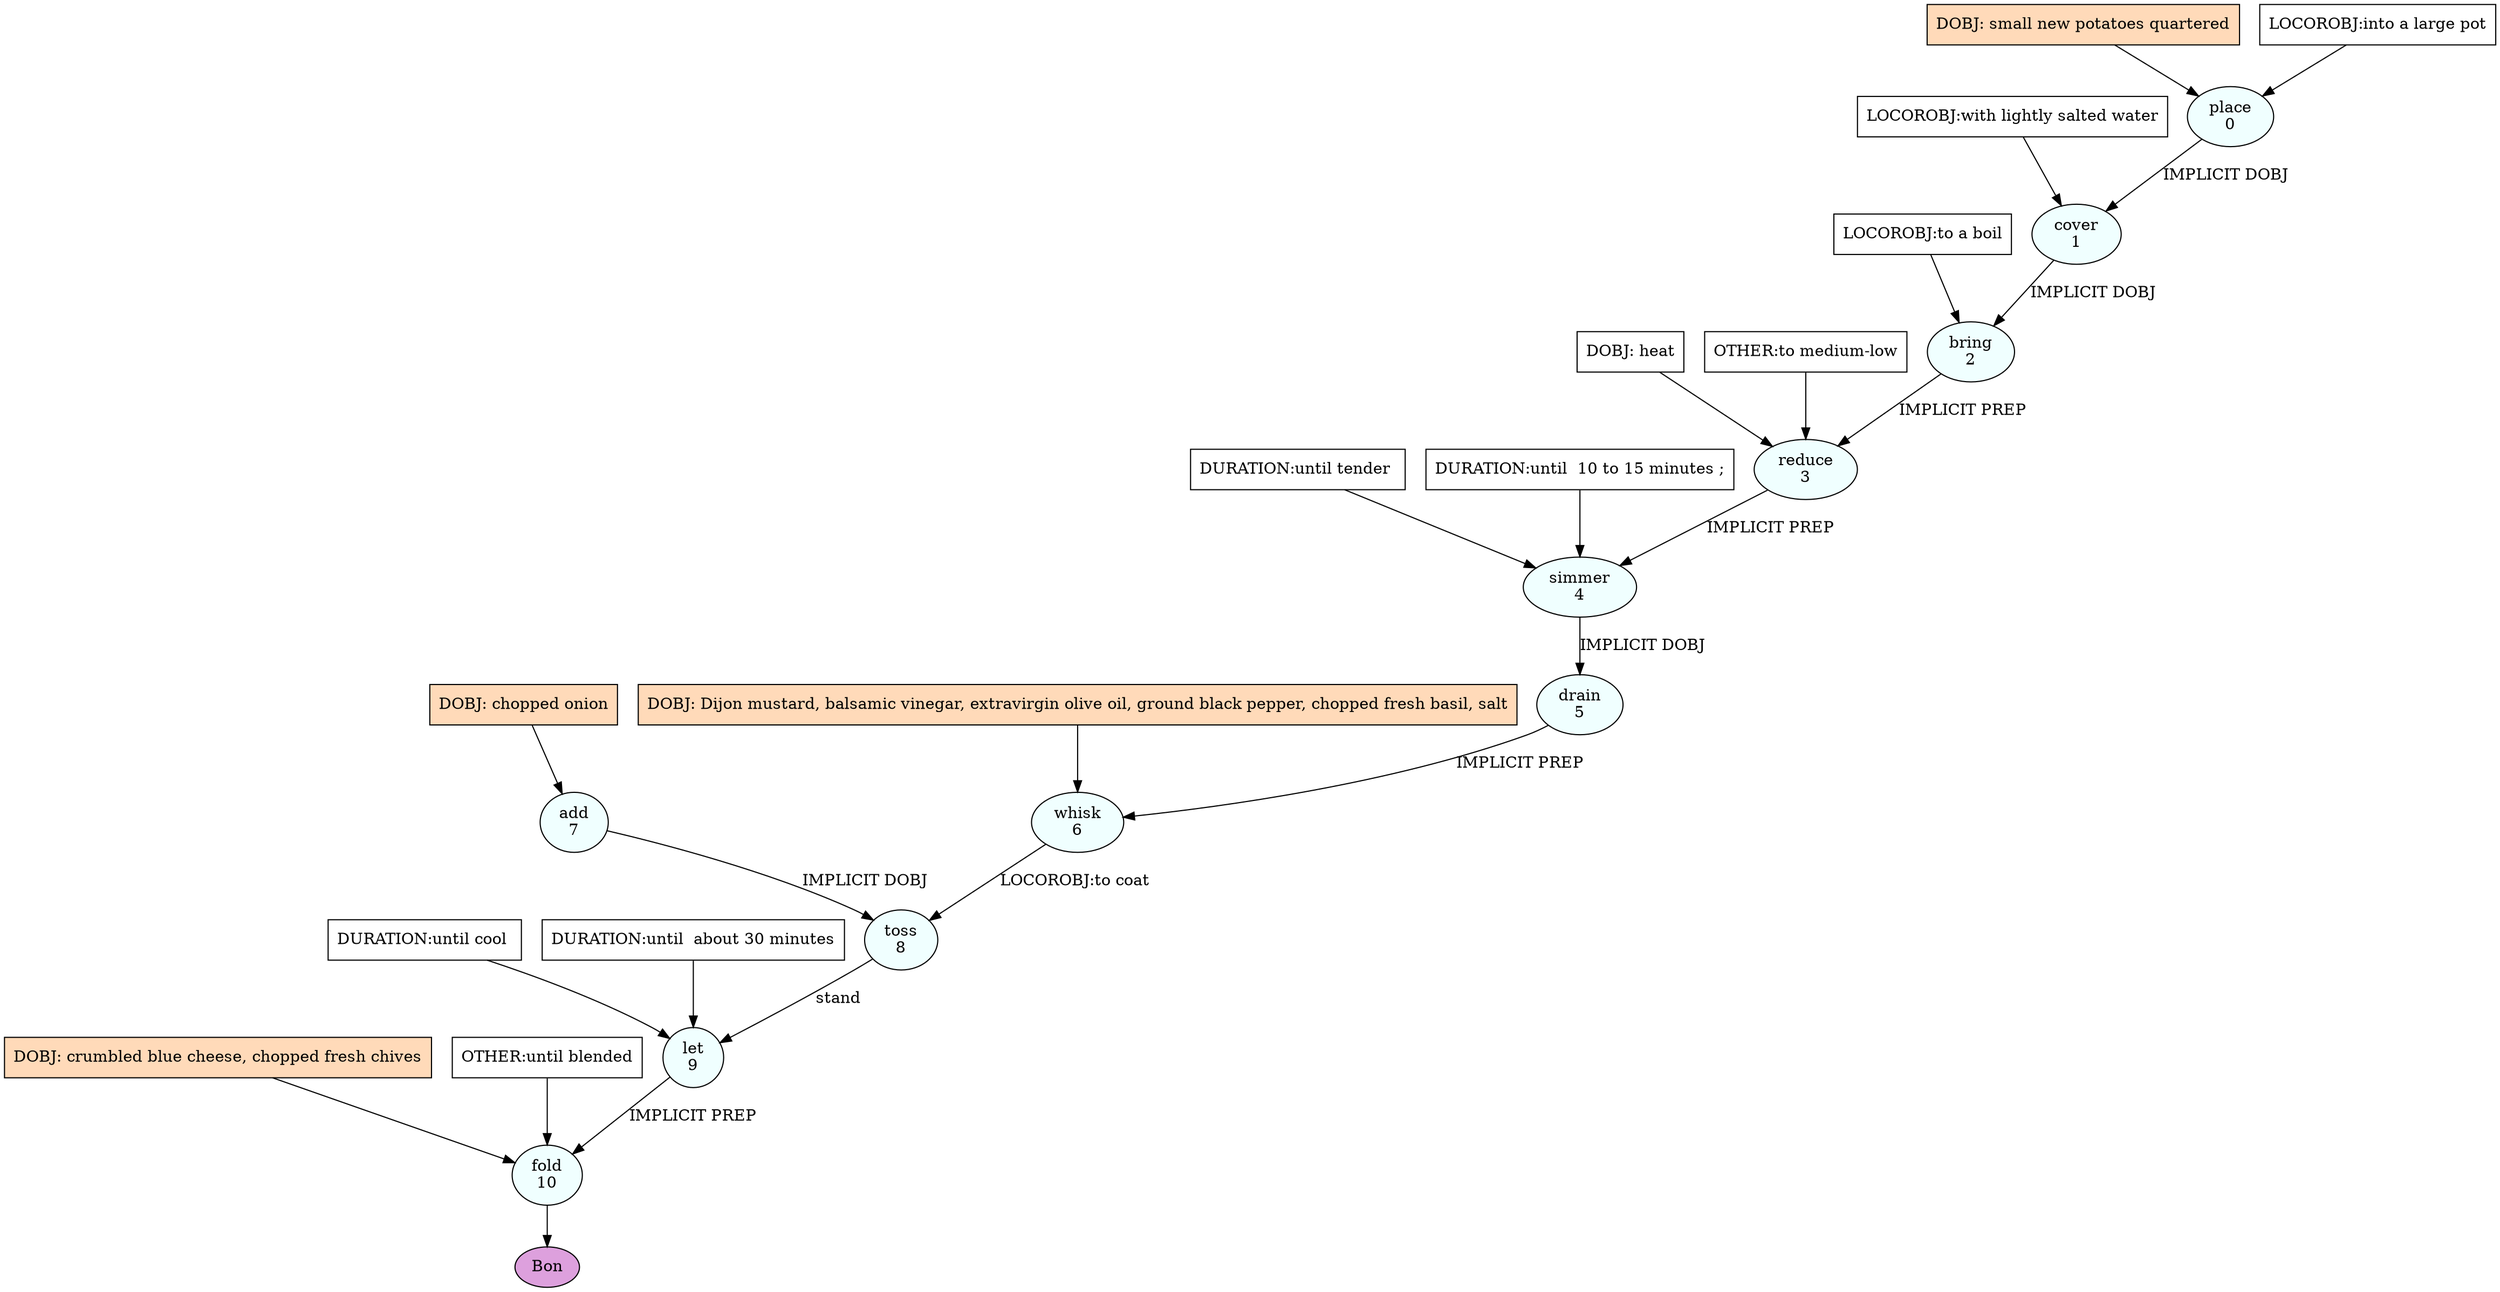 digraph recipe {
E0[label="place
0", shape=oval, style=filled, fillcolor=azure]
E1[label="cover
1", shape=oval, style=filled, fillcolor=azure]
E2[label="bring
2", shape=oval, style=filled, fillcolor=azure]
E3[label="reduce
3", shape=oval, style=filled, fillcolor=azure]
E4[label="simmer
4", shape=oval, style=filled, fillcolor=azure]
E5[label="drain
5", shape=oval, style=filled, fillcolor=azure]
E6[label="whisk
6", shape=oval, style=filled, fillcolor=azure]
E7[label="add
7", shape=oval, style=filled, fillcolor=azure]
E8[label="toss
8", shape=oval, style=filled, fillcolor=azure]
E9[label="let
9", shape=oval, style=filled, fillcolor=azure]
E10[label="fold
10", shape=oval, style=filled, fillcolor=azure]
D7[label="DOBJ: chopped onion", shape=box, style=filled, fillcolor=peachpuff]
D7 -> E7
D0[label="DOBJ: small new potatoes quartered", shape=box, style=filled, fillcolor=peachpuff]
D0 -> E0
P0_0[label="LOCOROBJ:into a large pot", shape=box, style=filled, fillcolor=white]
P0_0 -> E0
E0 -> E1 [label="IMPLICIT DOBJ"]
P1_0_0[label="LOCOROBJ:with lightly salted water", shape=box, style=filled, fillcolor=white]
P1_0_0 -> E1
E1 -> E2 [label="IMPLICIT DOBJ"]
P2_0_0[label="LOCOROBJ:to a boil", shape=box, style=filled, fillcolor=white]
P2_0_0 -> E2
D3_0[label="DOBJ: heat", shape=box, style=filled, fillcolor=white]
D3_0 -> E3
E2 -> E3 [label="IMPLICIT PREP"]
P3_1_0[label="OTHER:to medium-low", shape=box, style=filled, fillcolor=white]
P3_1_0 -> E3
E3 -> E4 [label="IMPLICIT PREP"]
P4_1_0[label="DURATION:until tender ", shape=box, style=filled, fillcolor=white]
P4_1_0 -> E4
P4_1_1[label="DURATION:until  10 to 15 minutes ;", shape=box, style=filled, fillcolor=white]
P4_1_1 -> E4
E4 -> E5 [label="IMPLICIT DOBJ"]
D6_ing[label="DOBJ: Dijon mustard, balsamic vinegar, extravirgin olive oil, ground black pepper, chopped fresh basil, salt", shape=box, style=filled, fillcolor=peachpuff]
D6_ing -> E6
E5 -> E6 [label="IMPLICIT PREP"]
E7 -> E8 [label="IMPLICIT DOBJ"]
E6 -> E8 [label="LOCOROBJ:to coat"]
E8 -> E9 [label="stand"]
P9_0_0[label="DURATION:until cool ", shape=box, style=filled, fillcolor=white]
P9_0_0 -> E9
P9_0_1[label="DURATION:until  about 30 minutes", shape=box, style=filled, fillcolor=white]
P9_0_1 -> E9
D10_ing[label="DOBJ: crumbled blue cheese, chopped fresh chives", shape=box, style=filled, fillcolor=peachpuff]
D10_ing -> E10
E9 -> E10 [label="IMPLICIT PREP"]
P10_1_0[label="OTHER:until blended", shape=box, style=filled, fillcolor=white]
P10_1_0 -> E10
EOR[label="Bon", shape=oval, style=filled, fillcolor=plum]
E10 -> EOR
}
